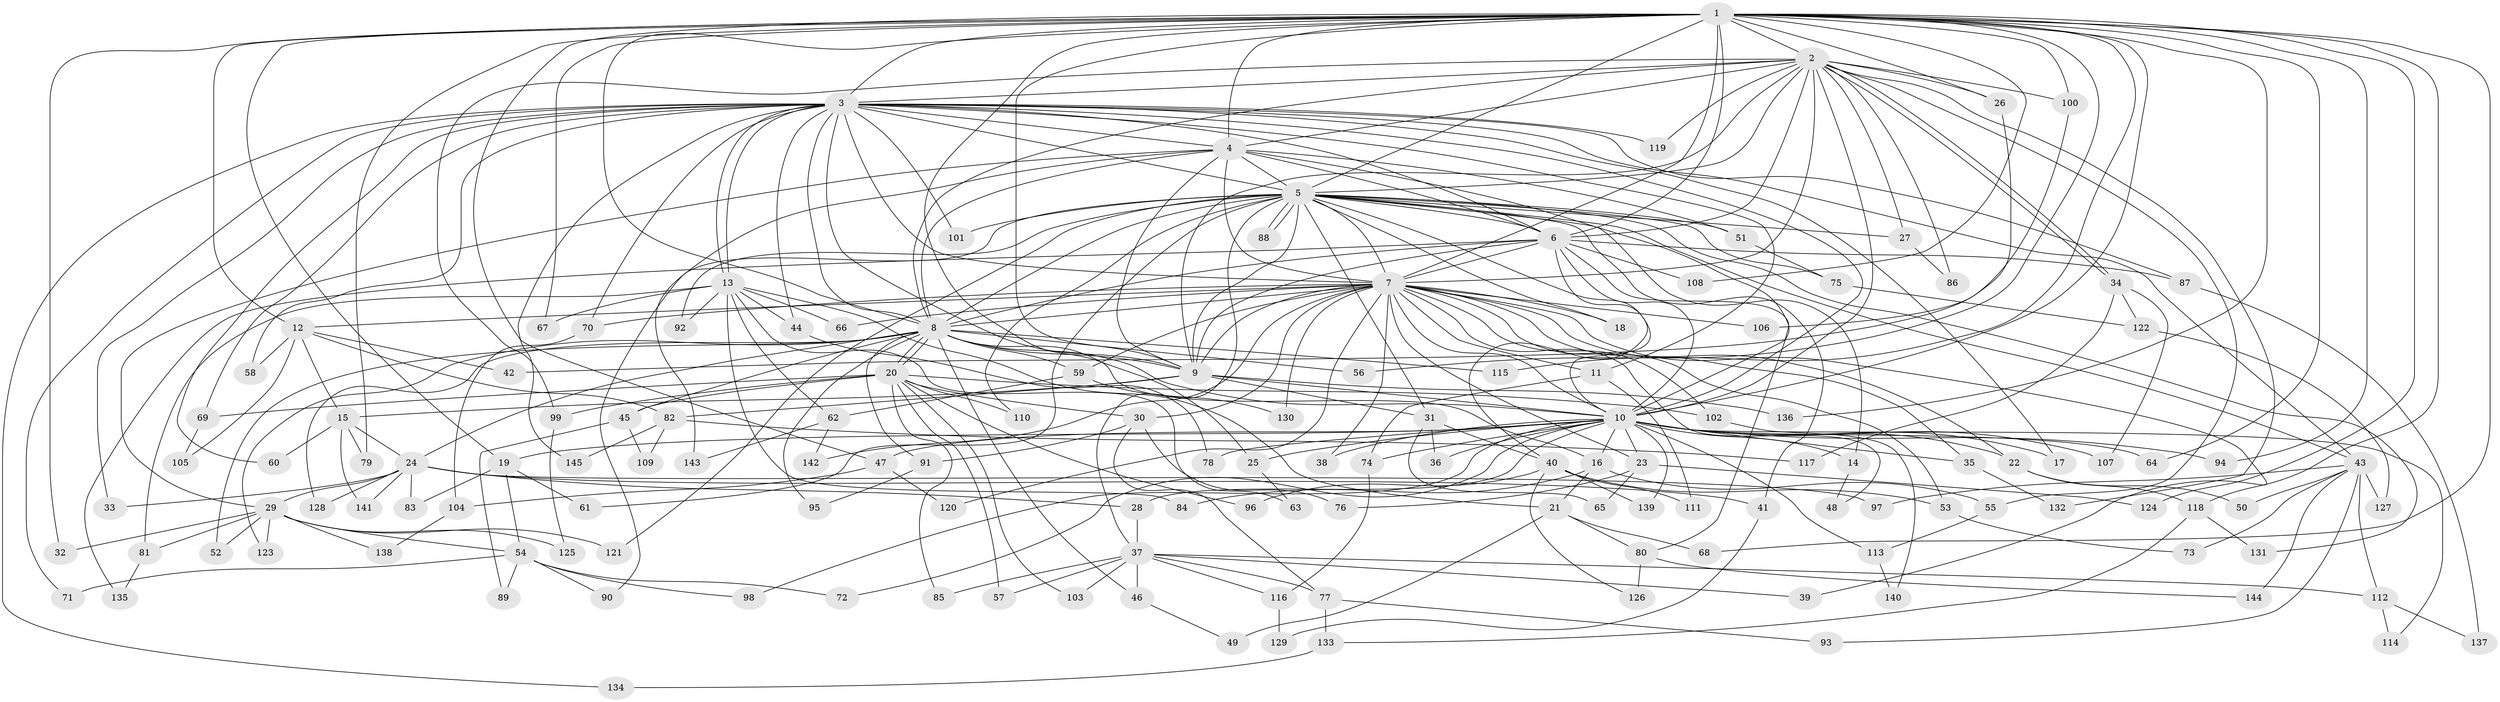 // Generated by graph-tools (version 1.1) at 2025/11/02/27/25 16:11:08]
// undirected, 145 vertices, 315 edges
graph export_dot {
graph [start="1"]
  node [color=gray90,style=filled];
  1;
  2;
  3;
  4;
  5;
  6;
  7;
  8;
  9;
  10;
  11;
  12;
  13;
  14;
  15;
  16;
  17;
  18;
  19;
  20;
  21;
  22;
  23;
  24;
  25;
  26;
  27;
  28;
  29;
  30;
  31;
  32;
  33;
  34;
  35;
  36;
  37;
  38;
  39;
  40;
  41;
  42;
  43;
  44;
  45;
  46;
  47;
  48;
  49;
  50;
  51;
  52;
  53;
  54;
  55;
  56;
  57;
  58;
  59;
  60;
  61;
  62;
  63;
  64;
  65;
  66;
  67;
  68;
  69;
  70;
  71;
  72;
  73;
  74;
  75;
  76;
  77;
  78;
  79;
  80;
  81;
  82;
  83;
  84;
  85;
  86;
  87;
  88;
  89;
  90;
  91;
  92;
  93;
  94;
  95;
  96;
  97;
  98;
  99;
  100;
  101;
  102;
  103;
  104;
  105;
  106;
  107;
  108;
  109;
  110;
  111;
  112;
  113;
  114;
  115;
  116;
  117;
  118;
  119;
  120;
  121;
  122;
  123;
  124;
  125;
  126;
  127;
  128;
  129;
  130;
  131;
  132;
  133;
  134;
  135;
  136;
  137;
  138;
  139;
  140;
  141;
  142;
  143;
  144;
  145;
  1 -- 2;
  1 -- 3;
  1 -- 4;
  1 -- 5;
  1 -- 6;
  1 -- 7;
  1 -- 8;
  1 -- 9;
  1 -- 10;
  1 -- 12;
  1 -- 19;
  1 -- 25;
  1 -- 26;
  1 -- 32;
  1 -- 47;
  1 -- 56;
  1 -- 64;
  1 -- 67;
  1 -- 68;
  1 -- 79;
  1 -- 94;
  1 -- 100;
  1 -- 108;
  1 -- 115;
  1 -- 118;
  1 -- 124;
  1 -- 136;
  2 -- 3;
  2 -- 4;
  2 -- 5;
  2 -- 6;
  2 -- 7;
  2 -- 8;
  2 -- 9;
  2 -- 10;
  2 -- 26;
  2 -- 27;
  2 -- 34;
  2 -- 34;
  2 -- 55;
  2 -- 86;
  2 -- 99;
  2 -- 100;
  2 -- 119;
  2 -- 132;
  3 -- 4;
  3 -- 5;
  3 -- 6;
  3 -- 7;
  3 -- 8;
  3 -- 9;
  3 -- 10;
  3 -- 11;
  3 -- 13;
  3 -- 13;
  3 -- 17;
  3 -- 33;
  3 -- 43;
  3 -- 44;
  3 -- 58;
  3 -- 60;
  3 -- 69;
  3 -- 70;
  3 -- 71;
  3 -- 87;
  3 -- 101;
  3 -- 119;
  3 -- 134;
  3 -- 145;
  4 -- 5;
  4 -- 6;
  4 -- 7;
  4 -- 8;
  4 -- 9;
  4 -- 10;
  4 -- 29;
  4 -- 51;
  4 -- 143;
  5 -- 6;
  5 -- 7;
  5 -- 8;
  5 -- 9;
  5 -- 10;
  5 -- 14;
  5 -- 18;
  5 -- 27;
  5 -- 31;
  5 -- 37;
  5 -- 41;
  5 -- 43;
  5 -- 51;
  5 -- 61;
  5 -- 75;
  5 -- 88;
  5 -- 88;
  5 -- 90;
  5 -- 92;
  5 -- 101;
  5 -- 110;
  5 -- 121;
  5 -- 131;
  6 -- 7;
  6 -- 8;
  6 -- 9;
  6 -- 10;
  6 -- 40;
  6 -- 80;
  6 -- 87;
  6 -- 108;
  6 -- 135;
  7 -- 8;
  7 -- 9;
  7 -- 10;
  7 -- 11;
  7 -- 12;
  7 -- 18;
  7 -- 22;
  7 -- 23;
  7 -- 30;
  7 -- 35;
  7 -- 38;
  7 -- 39;
  7 -- 48;
  7 -- 53;
  7 -- 59;
  7 -- 66;
  7 -- 70;
  7 -- 102;
  7 -- 106;
  7 -- 120;
  7 -- 130;
  7 -- 142;
  8 -- 9;
  8 -- 10;
  8 -- 16;
  8 -- 20;
  8 -- 20;
  8 -- 24;
  8 -- 45;
  8 -- 46;
  8 -- 52;
  8 -- 56;
  8 -- 59;
  8 -- 91;
  8 -- 95;
  8 -- 115;
  8 -- 123;
  8 -- 128;
  9 -- 10;
  9 -- 15;
  9 -- 31;
  9 -- 82;
  9 -- 136;
  10 -- 14;
  10 -- 16;
  10 -- 17;
  10 -- 19;
  10 -- 22;
  10 -- 23;
  10 -- 25;
  10 -- 28;
  10 -- 35;
  10 -- 36;
  10 -- 38;
  10 -- 47;
  10 -- 64;
  10 -- 72;
  10 -- 74;
  10 -- 78;
  10 -- 94;
  10 -- 98;
  10 -- 107;
  10 -- 113;
  10 -- 114;
  10 -- 139;
  11 -- 74;
  11 -- 111;
  12 -- 15;
  12 -- 42;
  12 -- 58;
  12 -- 82;
  12 -- 105;
  13 -- 21;
  13 -- 44;
  13 -- 62;
  13 -- 63;
  13 -- 66;
  13 -- 67;
  13 -- 81;
  13 -- 84;
  13 -- 92;
  14 -- 48;
  15 -- 24;
  15 -- 60;
  15 -- 79;
  15 -- 141;
  16 -- 21;
  16 -- 55;
  16 -- 84;
  19 -- 54;
  19 -- 61;
  19 -- 83;
  20 -- 30;
  20 -- 45;
  20 -- 57;
  20 -- 69;
  20 -- 85;
  20 -- 96;
  20 -- 99;
  20 -- 102;
  20 -- 103;
  20 -- 110;
  21 -- 49;
  21 -- 68;
  21 -- 80;
  22 -- 50;
  22 -- 118;
  23 -- 65;
  23 -- 76;
  23 -- 124;
  24 -- 28;
  24 -- 29;
  24 -- 33;
  24 -- 41;
  24 -- 83;
  24 -- 97;
  24 -- 128;
  24 -- 141;
  25 -- 63;
  26 -- 42;
  27 -- 86;
  28 -- 37;
  29 -- 32;
  29 -- 52;
  29 -- 54;
  29 -- 81;
  29 -- 121;
  29 -- 123;
  29 -- 125;
  29 -- 138;
  30 -- 76;
  30 -- 77;
  30 -- 91;
  31 -- 36;
  31 -- 40;
  31 -- 65;
  34 -- 107;
  34 -- 117;
  34 -- 122;
  35 -- 132;
  37 -- 39;
  37 -- 46;
  37 -- 57;
  37 -- 77;
  37 -- 85;
  37 -- 103;
  37 -- 112;
  37 -- 116;
  40 -- 53;
  40 -- 96;
  40 -- 111;
  40 -- 126;
  40 -- 139;
  41 -- 129;
  43 -- 50;
  43 -- 73;
  43 -- 93;
  43 -- 97;
  43 -- 112;
  43 -- 127;
  43 -- 144;
  44 -- 78;
  45 -- 89;
  45 -- 109;
  46 -- 49;
  47 -- 104;
  47 -- 120;
  51 -- 75;
  53 -- 73;
  54 -- 71;
  54 -- 72;
  54 -- 89;
  54 -- 90;
  54 -- 98;
  55 -- 113;
  59 -- 62;
  59 -- 130;
  62 -- 142;
  62 -- 143;
  69 -- 105;
  70 -- 104;
  74 -- 116;
  75 -- 122;
  77 -- 93;
  77 -- 133;
  80 -- 126;
  80 -- 144;
  81 -- 135;
  82 -- 109;
  82 -- 117;
  82 -- 145;
  87 -- 137;
  91 -- 95;
  99 -- 125;
  100 -- 106;
  102 -- 140;
  104 -- 138;
  112 -- 114;
  112 -- 137;
  113 -- 140;
  116 -- 129;
  118 -- 131;
  118 -- 133;
  122 -- 127;
  133 -- 134;
}
